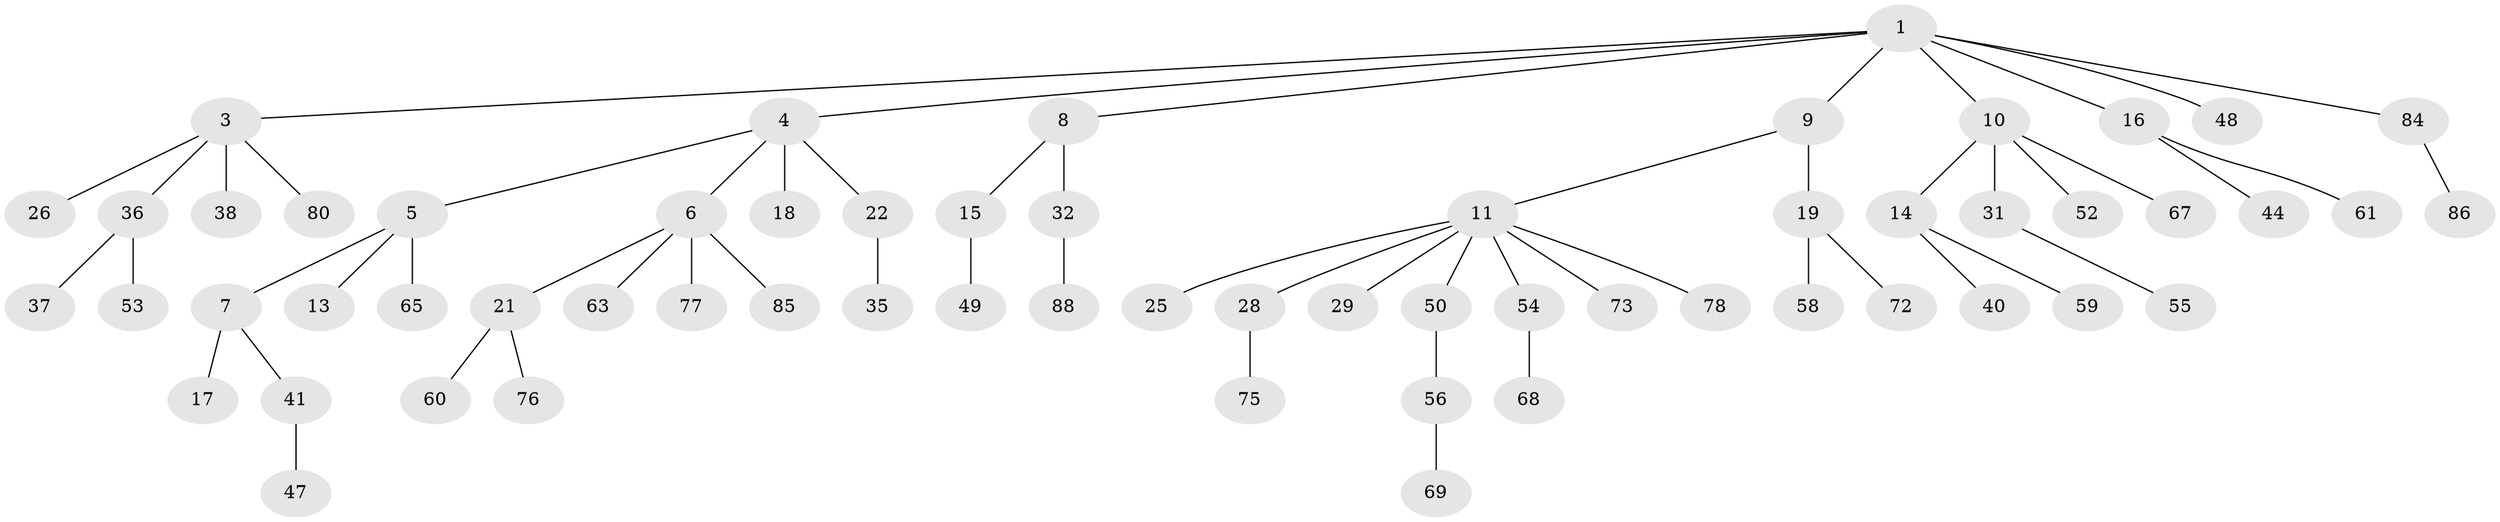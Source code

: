 // Generated by graph-tools (version 1.1) at 2025/24/03/03/25 07:24:05]
// undirected, 61 vertices, 60 edges
graph export_dot {
graph [start="1"]
  node [color=gray90,style=filled];
  1 [super="+2"];
  3 [super="+24"];
  4;
  5 [super="+39"];
  6 [super="+12"];
  7 [super="+34"];
  8;
  9 [super="+30"];
  10 [super="+45"];
  11 [super="+20"];
  13;
  14 [super="+42"];
  15 [super="+33"];
  16 [super="+23"];
  17 [super="+57"];
  18;
  19 [super="+51"];
  21 [super="+70"];
  22 [super="+27"];
  25 [super="+82"];
  26;
  28 [super="+87"];
  29;
  31;
  32 [super="+74"];
  35;
  36 [super="+46"];
  37 [super="+43"];
  38;
  40;
  41 [super="+62"];
  44;
  47;
  48;
  49;
  50;
  52 [super="+71"];
  53;
  54;
  55 [super="+83"];
  56 [super="+64"];
  58;
  59;
  60;
  61;
  63 [super="+66"];
  65;
  67;
  68;
  69 [super="+79"];
  72;
  73;
  75;
  76;
  77 [super="+81"];
  78;
  80;
  84;
  85;
  86;
  88;
  1 -- 3;
  1 -- 8;
  1 -- 16;
  1 -- 84;
  1 -- 48;
  1 -- 4;
  1 -- 9;
  1 -- 10;
  3 -- 26;
  3 -- 36;
  3 -- 38;
  3 -- 80;
  4 -- 5;
  4 -- 6;
  4 -- 18;
  4 -- 22;
  5 -- 7;
  5 -- 13;
  5 -- 65;
  6 -- 21;
  6 -- 77;
  6 -- 85;
  6 -- 63;
  7 -- 17;
  7 -- 41;
  8 -- 15;
  8 -- 32;
  9 -- 11;
  9 -- 19;
  10 -- 14;
  10 -- 31;
  10 -- 67;
  10 -- 52;
  11 -- 28;
  11 -- 50;
  11 -- 54;
  11 -- 25;
  11 -- 73;
  11 -- 29;
  11 -- 78;
  14 -- 40;
  14 -- 59;
  15 -- 49;
  16 -- 44;
  16 -- 61;
  19 -- 58;
  19 -- 72;
  21 -- 60;
  21 -- 76;
  22 -- 35;
  28 -- 75;
  31 -- 55;
  32 -- 88;
  36 -- 37;
  36 -- 53;
  41 -- 47;
  50 -- 56;
  54 -- 68;
  56 -- 69;
  84 -- 86;
}

